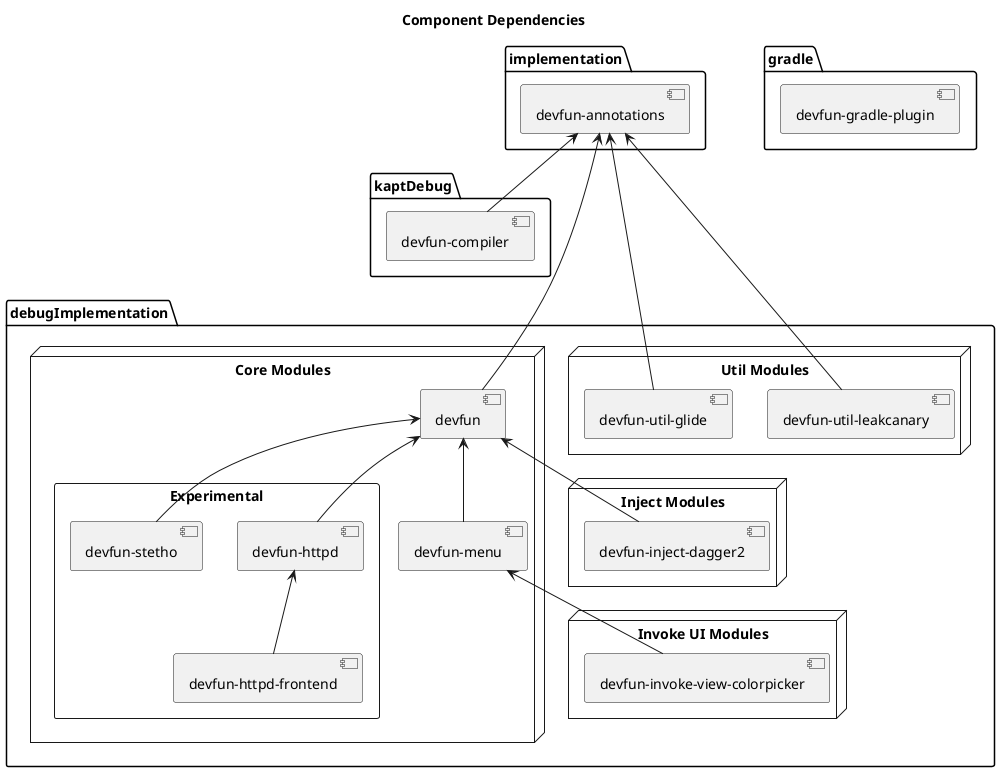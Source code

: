 @startuml
skinparam componentStyle uml2

title Component Dependencies

package "implementation" {
    [devfun-annotations] as Annotations [[https://nextfaze.github.io/dev-fun/]]
}

package "kaptDebug" {
    [devfun-compiler] as Compiler [[https://nextfaze.github.io/dev-fun/]]
    Annotations <-- Compiler
}

package "debugImplementation" {
    node "Core Modules" {
        [devfun] as DevFun [[https://nextfaze.github.io/dev-fun/]]
        Annotations <-- DevFun

        [devfun-menu] as Menu [[https://nextfaze.github.io/dev-fun/]]
        DevFun <-- Menu

        rectangle "Experimental" {
            [devfun-httpd] as HttpD [[https://nextfaze.github.io/dev-fun/]]
            DevFun <-- HttpD

            [devfun-httpd-frontend] as HttpD_FrontEnd [[https://nextfaze.github.io/dev-fun/]]
            HttpD <-down- HttpD_FrontEnd

            [devfun-stetho] as Stetho [[https://nextfaze.github.io/dev-fun/]]
            DevFun <-- Stetho
        }
    }

    node "Util Modules" {
        [devfun-util-glide] as Util_Glide [[https://nextfaze.github.io/dev-fun/]]
        Annotations <--- Util_Glide

        [devfun-util-leakcanary] as Util_LeakCanary [[https://nextfaze.github.io/dev-fun/]]
        Annotations <-- Util_LeakCanary
    }

    node "Inject Modules" {
        [devfun-inject-dagger2] as Inject_Dagger2 [[https://nextfaze.github.io/dev-fun/]]
        DevFun <-- Inject_Dagger2
    }

    node "Invoke UI Modules" {
        [devfun-invoke-view-colorpicker] as Invoke_View_ColorPicker [[https://nextfaze.github.io/dev-fun/]]
        Menu <-- Invoke_View_ColorPicker
    }
}

package "gradle" {
    [devfun-gradle-plugin] as Gradle_Plugin [[https://nextfaze.github.io/dev-fun/]]
}

@enduml
